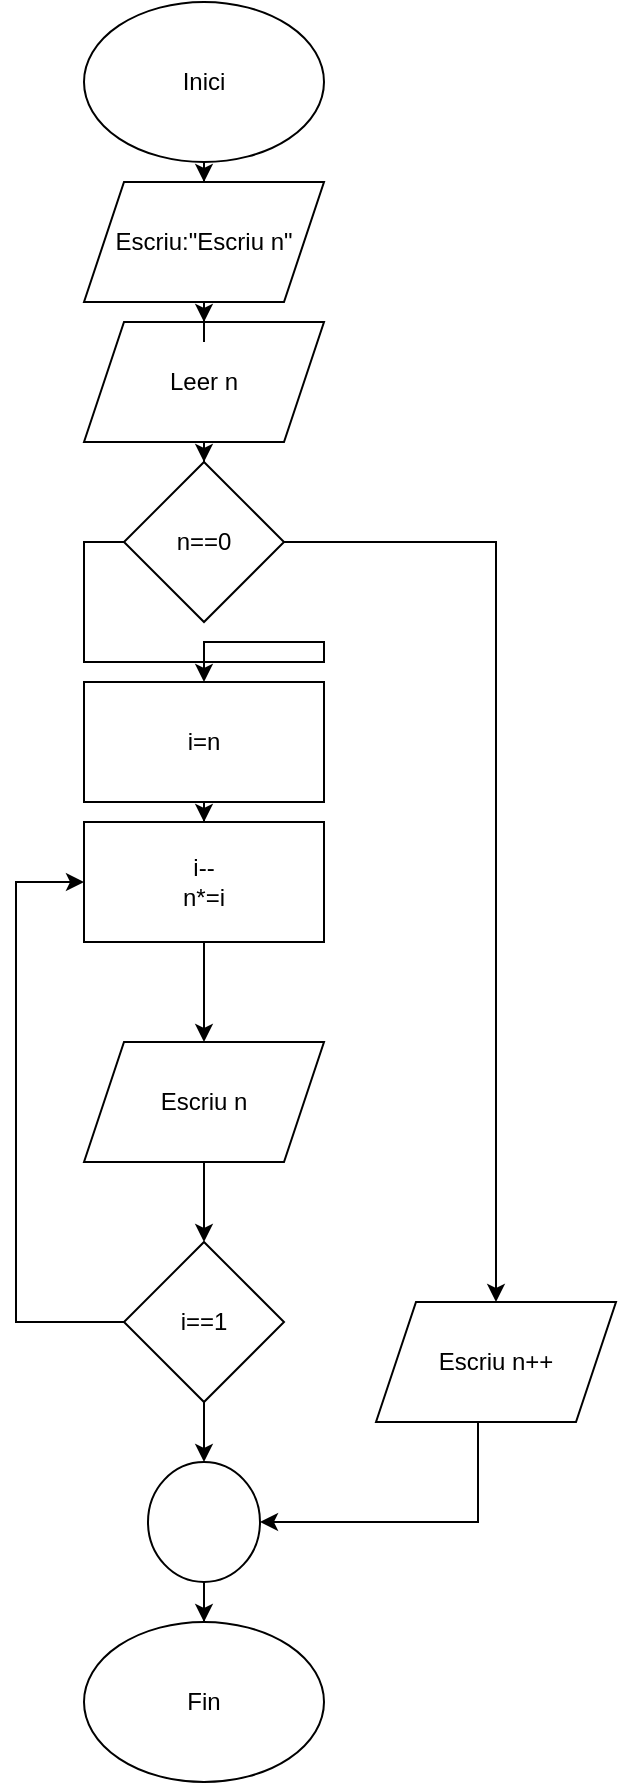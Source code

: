 <mxfile version="20.4.1" type="device"><diagram id="2h3e5QwRG7dCvNKji6fN" name="Page-1"><mxGraphModel dx="759" dy="405" grid="1" gridSize="10" guides="1" tooltips="1" connect="1" arrows="1" fold="1" page="1" pageScale="1" pageWidth="827" pageHeight="1169" math="0" shadow="0"><root><mxCell id="0"/><mxCell id="1" parent="0"/><mxCell id="WVyy___8Lv1iIk8OS_c1-13" style="edgeStyle=orthogonalEdgeStyle;rounded=0;orthogonalLoop=1;jettySize=auto;html=1;" edge="1" parent="1" source="WVyy___8Lv1iIk8OS_c1-1" target="WVyy___8Lv1iIk8OS_c1-3"><mxGeometry relative="1" as="geometry"/></mxCell><mxCell id="WVyy___8Lv1iIk8OS_c1-1" value="Inici" style="ellipse;whiteSpace=wrap;html=1;" vertex="1" parent="1"><mxGeometry x="354" width="120" height="80" as="geometry"/></mxCell><mxCell id="WVyy___8Lv1iIk8OS_c1-20" value="" style="edgeStyle=orthogonalEdgeStyle;rounded=0;orthogonalLoop=1;jettySize=auto;html=1;" edge="1" parent="1" source="WVyy___8Lv1iIk8OS_c1-2" target="WVyy___8Lv1iIk8OS_c1-19"><mxGeometry relative="1" as="geometry"/></mxCell><mxCell id="WVyy___8Lv1iIk8OS_c1-2" value="Leer n" style="shape=parallelogram;perimeter=parallelogramPerimeter;whiteSpace=wrap;html=1;fixedSize=1;" vertex="1" parent="1"><mxGeometry x="354" y="160" width="120" height="60" as="geometry"/></mxCell><mxCell id="WVyy___8Lv1iIk8OS_c1-14" style="edgeStyle=orthogonalEdgeStyle;rounded=0;orthogonalLoop=1;jettySize=auto;html=1;" edge="1" parent="1" source="WVyy___8Lv1iIk8OS_c1-3" target="WVyy___8Lv1iIk8OS_c1-2"><mxGeometry relative="1" as="geometry"/></mxCell><mxCell id="WVyy___8Lv1iIk8OS_c1-3" value="Escriu:&quot;Escriu n&quot;" style="shape=parallelogram;perimeter=parallelogramPerimeter;whiteSpace=wrap;html=1;fixedSize=1;" vertex="1" parent="1"><mxGeometry x="354" y="90" width="120" height="60" as="geometry"/></mxCell><mxCell id="WVyy___8Lv1iIk8OS_c1-16" style="edgeStyle=orthogonalEdgeStyle;rounded=0;orthogonalLoop=1;jettySize=auto;html=1;" edge="1" parent="1" source="WVyy___8Lv1iIk8OS_c1-5" target="WVyy___8Lv1iIk8OS_c1-6"><mxGeometry relative="1" as="geometry"/></mxCell><mxCell id="WVyy___8Lv1iIk8OS_c1-5" value="i=n" style="rounded=0;whiteSpace=wrap;html=1;" vertex="1" parent="1"><mxGeometry x="354" y="340" width="120" height="60" as="geometry"/></mxCell><mxCell id="WVyy___8Lv1iIk8OS_c1-17" style="edgeStyle=orthogonalEdgeStyle;rounded=0;orthogonalLoop=1;jettySize=auto;html=1;entryX=0.5;entryY=0;entryDx=0;entryDy=0;" edge="1" parent="1" source="WVyy___8Lv1iIk8OS_c1-6" target="WVyy___8Lv1iIk8OS_c1-9"><mxGeometry relative="1" as="geometry"/></mxCell><mxCell id="WVyy___8Lv1iIk8OS_c1-6" value="i--&lt;br&gt;n*=i" style="rounded=0;whiteSpace=wrap;html=1;" vertex="1" parent="1"><mxGeometry x="354" y="410" width="120" height="60" as="geometry"/></mxCell><mxCell id="WVyy___8Lv1iIk8OS_c1-12" style="edgeStyle=orthogonalEdgeStyle;rounded=0;orthogonalLoop=1;jettySize=auto;html=1;entryX=0;entryY=0.5;entryDx=0;entryDy=0;exitX=0;exitY=0.5;exitDx=0;exitDy=0;" edge="1" parent="1" source="WVyy___8Lv1iIk8OS_c1-7" target="WVyy___8Lv1iIk8OS_c1-6"><mxGeometry relative="1" as="geometry"><Array as="points"><mxPoint x="320" y="660"/><mxPoint x="320" y="440"/></Array></mxGeometry></mxCell><mxCell id="WVyy___8Lv1iIk8OS_c1-25" value="" style="edgeStyle=orthogonalEdgeStyle;rounded=0;orthogonalLoop=1;jettySize=auto;html=1;" edge="1" parent="1" source="WVyy___8Lv1iIk8OS_c1-7" target="WVyy___8Lv1iIk8OS_c1-24"><mxGeometry relative="1" as="geometry"/></mxCell><mxCell id="WVyy___8Lv1iIk8OS_c1-7" value="i==1" style="rhombus;whiteSpace=wrap;html=1;" vertex="1" parent="1"><mxGeometry x="374" y="620" width="80" height="80" as="geometry"/></mxCell><mxCell id="WVyy___8Lv1iIk8OS_c1-18" style="edgeStyle=orthogonalEdgeStyle;rounded=0;orthogonalLoop=1;jettySize=auto;html=1;" edge="1" parent="1" source="WVyy___8Lv1iIk8OS_c1-9" target="WVyy___8Lv1iIk8OS_c1-7"><mxGeometry relative="1" as="geometry"/></mxCell><mxCell id="WVyy___8Lv1iIk8OS_c1-9" value="Escriu n" style="shape=parallelogram;perimeter=parallelogramPerimeter;whiteSpace=wrap;html=1;fixedSize=1;" vertex="1" parent="1"><mxGeometry x="354" y="520" width="120" height="60" as="geometry"/></mxCell><mxCell id="WVyy___8Lv1iIk8OS_c1-10" value="Fin" style="ellipse;whiteSpace=wrap;html=1;" vertex="1" parent="1"><mxGeometry x="354" y="810" width="120" height="80" as="geometry"/></mxCell><mxCell id="WVyy___8Lv1iIk8OS_c1-21" style="edgeStyle=orthogonalEdgeStyle;rounded=0;orthogonalLoop=1;jettySize=auto;html=1;entryX=0.5;entryY=0;entryDx=0;entryDy=0;" edge="1" parent="1" source="WVyy___8Lv1iIk8OS_c1-19" target="WVyy___8Lv1iIk8OS_c1-23"><mxGeometry relative="1" as="geometry"><mxPoint x="550" y="270" as="targetPoint"/></mxGeometry></mxCell><mxCell id="WVyy___8Lv1iIk8OS_c1-22" style="edgeStyle=orthogonalEdgeStyle;rounded=0;orthogonalLoop=1;jettySize=auto;html=1;entryX=0.5;entryY=0;entryDx=0;entryDy=0;exitX=0;exitY=0.5;exitDx=0;exitDy=0;" edge="1" parent="1" source="WVyy___8Lv1iIk8OS_c1-19" target="WVyy___8Lv1iIk8OS_c1-5"><mxGeometry relative="1" as="geometry"/></mxCell><mxCell id="WVyy___8Lv1iIk8OS_c1-19" value="n==0" style="rhombus;whiteSpace=wrap;html=1;" vertex="1" parent="1"><mxGeometry x="374" y="230" width="80" height="80" as="geometry"/></mxCell><mxCell id="WVyy___8Lv1iIk8OS_c1-26" style="edgeStyle=orthogonalEdgeStyle;rounded=0;orthogonalLoop=1;jettySize=auto;html=1;entryX=1;entryY=0.5;entryDx=0;entryDy=0;exitX=0.425;exitY=0.983;exitDx=0;exitDy=0;exitPerimeter=0;" edge="1" parent="1" source="WVyy___8Lv1iIk8OS_c1-23" target="WVyy___8Lv1iIk8OS_c1-24"><mxGeometry relative="1" as="geometry"/></mxCell><mxCell id="WVyy___8Lv1iIk8OS_c1-23" value="Escriu n++" style="shape=parallelogram;perimeter=parallelogramPerimeter;whiteSpace=wrap;html=1;fixedSize=1;" vertex="1" parent="1"><mxGeometry x="500" y="650" width="120" height="60" as="geometry"/></mxCell><mxCell id="WVyy___8Lv1iIk8OS_c1-27" style="edgeStyle=orthogonalEdgeStyle;rounded=0;orthogonalLoop=1;jettySize=auto;html=1;" edge="1" parent="1" source="WVyy___8Lv1iIk8OS_c1-24" target="WVyy___8Lv1iIk8OS_c1-10"><mxGeometry relative="1" as="geometry"/></mxCell><mxCell id="WVyy___8Lv1iIk8OS_c1-24" value="" style="ellipse;whiteSpace=wrap;html=1;" vertex="1" parent="1"><mxGeometry x="386" y="730" width="56" height="60" as="geometry"/></mxCell></root></mxGraphModel></diagram></mxfile>
